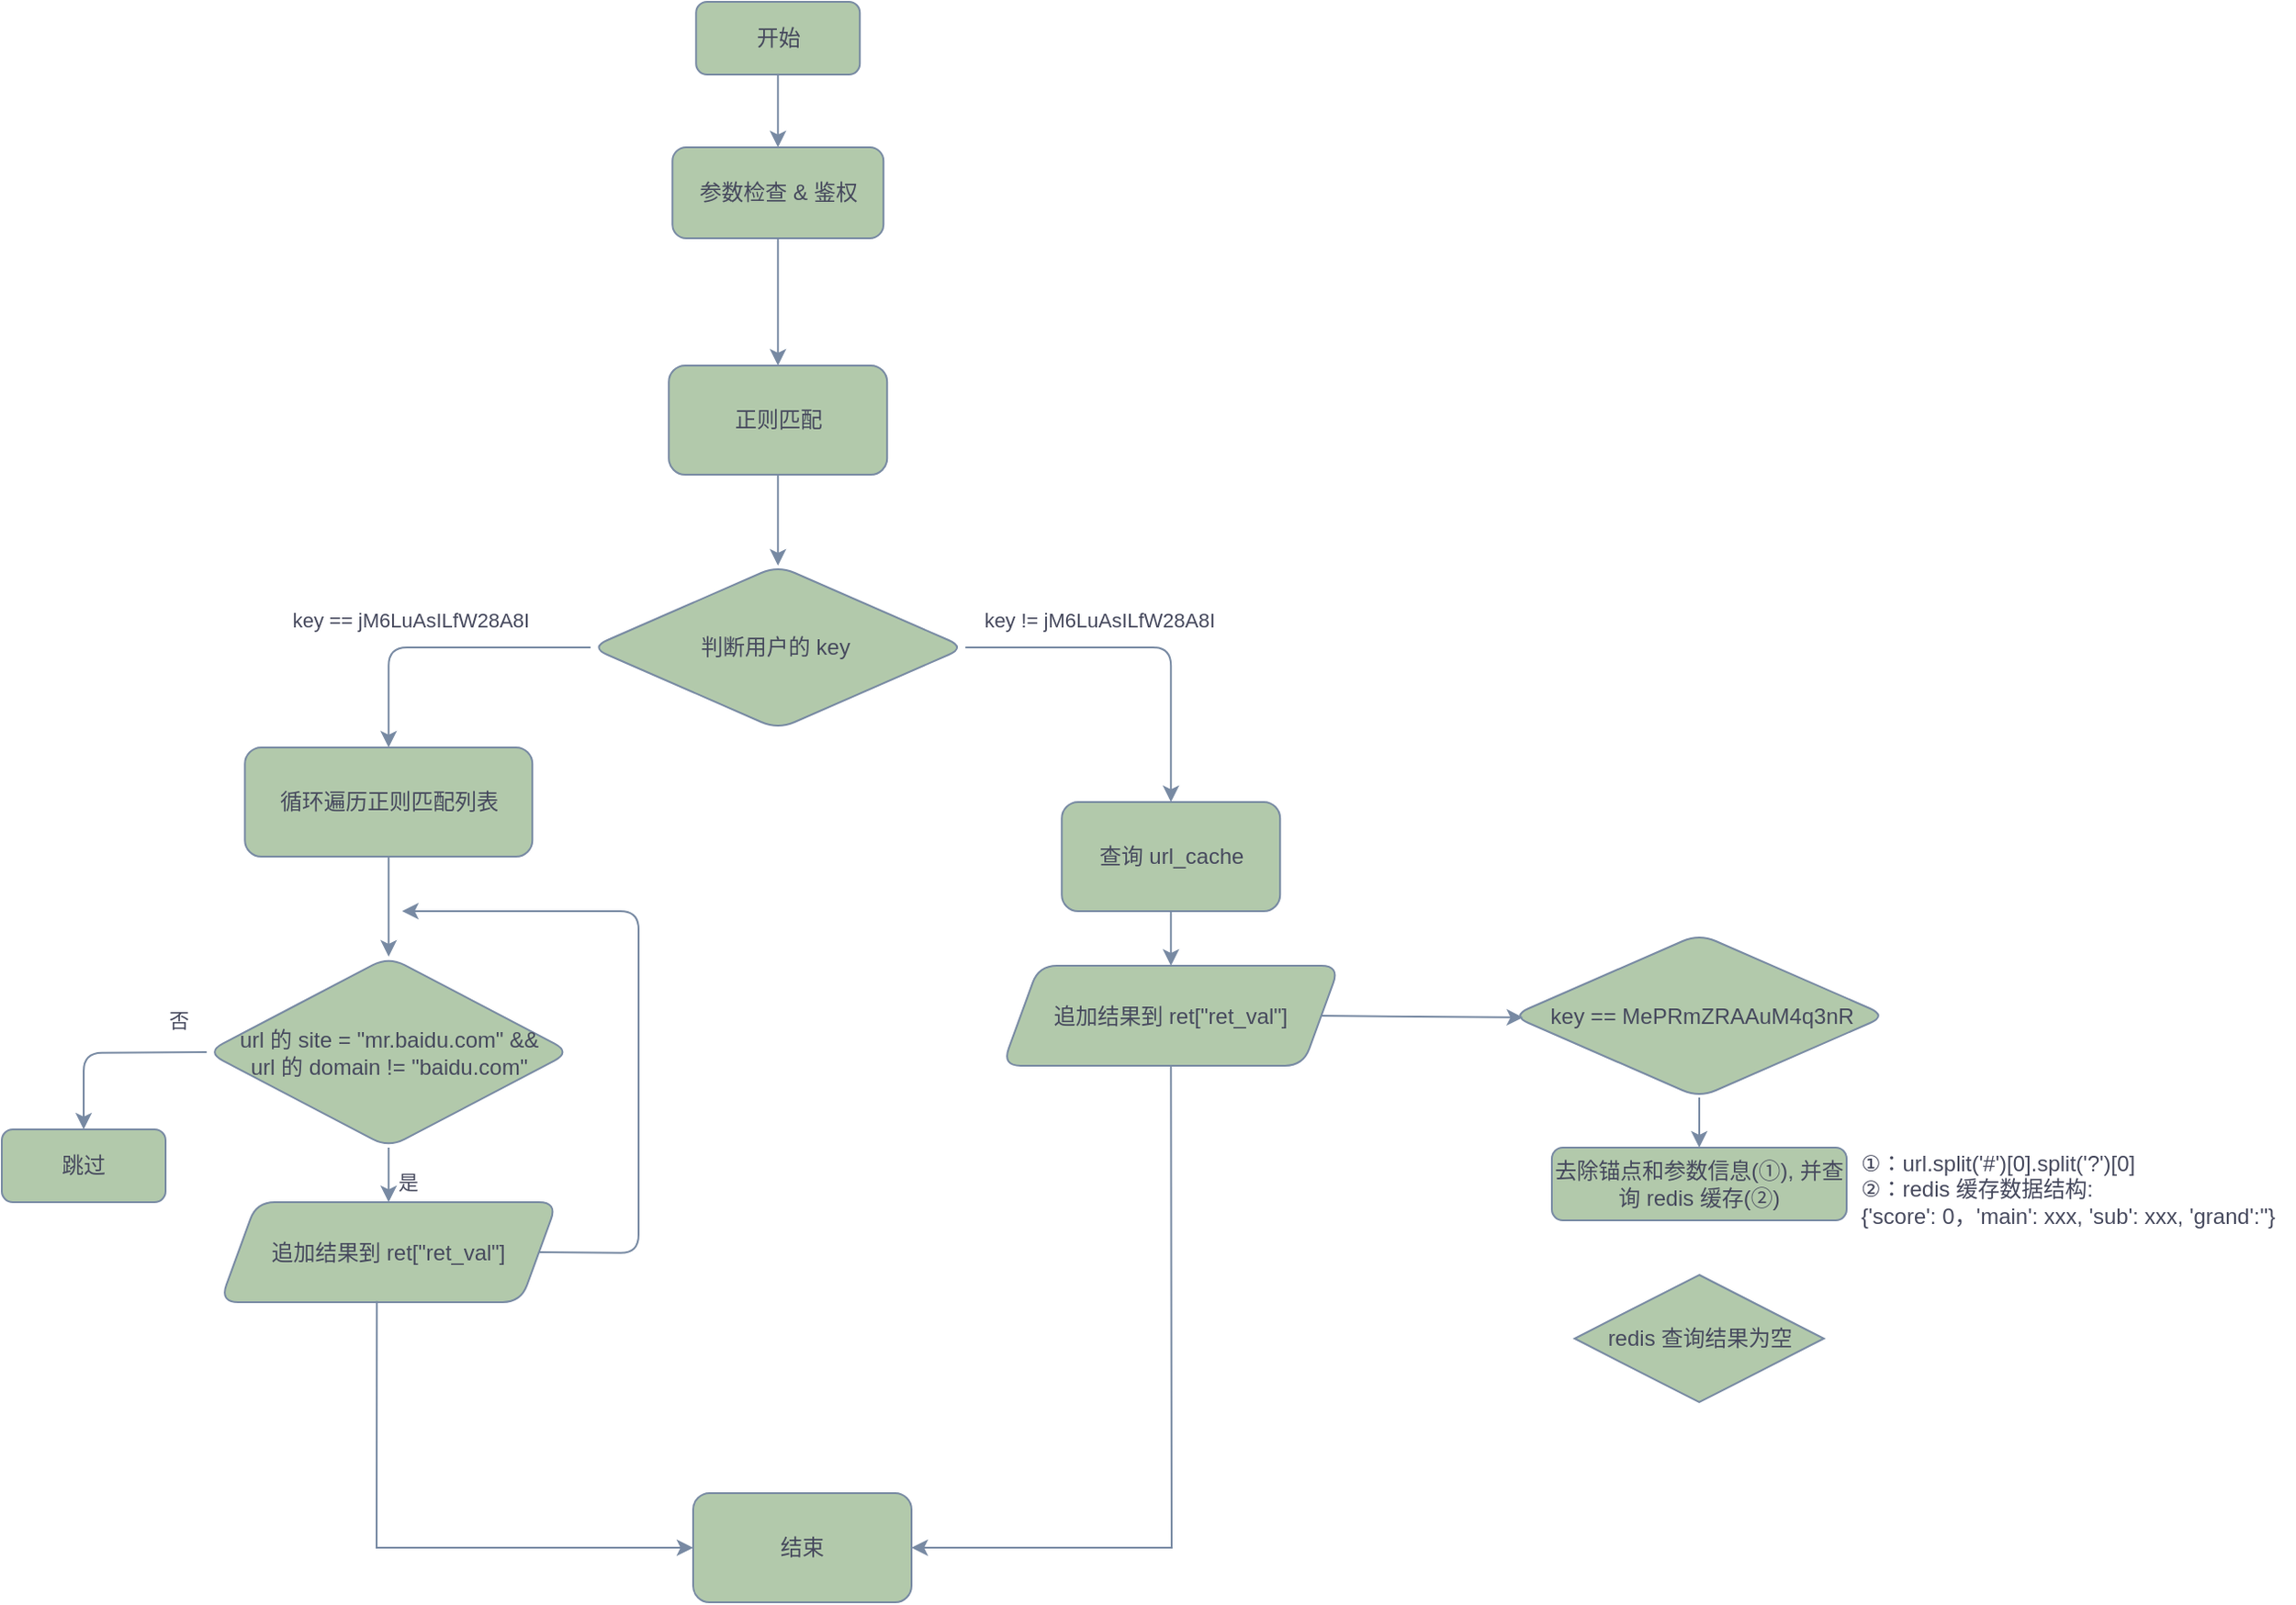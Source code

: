 <mxfile version="23.1.5" type="github">
  <diagram name="第 1 页" id="Cf3uCIYo55_KZimJEd9P">
    <mxGraphModel dx="1728" dy="934" grid="1" gridSize="10" guides="1" tooltips="1" connect="1" arrows="1" fold="1" page="1" pageScale="1" pageWidth="3300" pageHeight="4681" math="0" shadow="0">
      <root>
        <mxCell id="0" />
        <mxCell id="1" parent="0" />
        <mxCell id="BDwO3wF9fye51tHHUWiG-1" value="开始" style="rounded=1;whiteSpace=wrap;html=1;labelBackgroundColor=none;fillColor=#B2C9AB;strokeColor=#788AA3;fontColor=#46495D;" vertex="1" parent="1">
          <mxGeometry x="1041.62" y="70" width="90" height="40" as="geometry" />
        </mxCell>
        <mxCell id="BDwO3wF9fye51tHHUWiG-2" value="参数检查 &amp;amp; 鉴权" style="rounded=1;whiteSpace=wrap;html=1;labelBackgroundColor=none;fillColor=#B2C9AB;strokeColor=#788AA3;fontColor=#46495D;" vertex="1" parent="1">
          <mxGeometry x="1028.62" y="150" width="116" height="50" as="geometry" />
        </mxCell>
        <mxCell id="BDwO3wF9fye51tHHUWiG-3" value="" style="endArrow=classic;html=1;rounded=1;exitX=0.5;exitY=1;exitDx=0;exitDy=0;entryX=0.5;entryY=0;entryDx=0;entryDy=0;labelBackgroundColor=none;fontColor=default;strokeColor=#788AA3;" edge="1" parent="1" source="BDwO3wF9fye51tHHUWiG-1" target="BDwO3wF9fye51tHHUWiG-2">
          <mxGeometry width="50" height="50" relative="1" as="geometry">
            <mxPoint x="1172.62" y="380" as="sourcePoint" />
            <mxPoint x="1222.62" y="330" as="targetPoint" />
          </mxGeometry>
        </mxCell>
        <mxCell id="BDwO3wF9fye51tHHUWiG-4" value="正则匹配" style="rounded=1;whiteSpace=wrap;html=1;labelBackgroundColor=none;fillColor=#B2C9AB;strokeColor=#788AA3;fontColor=#46495D;" vertex="1" parent="1">
          <mxGeometry x="1026.62" y="270" width="120" height="60" as="geometry" />
        </mxCell>
        <mxCell id="BDwO3wF9fye51tHHUWiG-5" value="" style="endArrow=classic;html=1;rounded=1;exitX=0.5;exitY=1;exitDx=0;exitDy=0;entryX=0.5;entryY=0;entryDx=0;entryDy=0;labelBackgroundColor=none;fontColor=default;strokeColor=#788AA3;" edge="1" parent="1" source="BDwO3wF9fye51tHHUWiG-2" target="BDwO3wF9fye51tHHUWiG-4">
          <mxGeometry width="50" height="50" relative="1" as="geometry">
            <mxPoint x="1232.62" y="270" as="sourcePoint" />
            <mxPoint x="1282.62" y="220" as="targetPoint" />
          </mxGeometry>
        </mxCell>
        <mxCell id="BDwO3wF9fye51tHHUWiG-6" value="判断用户的 key&amp;nbsp;" style="rhombus;whiteSpace=wrap;html=1;labelBackgroundColor=none;rounded=1;fillColor=#B2C9AB;strokeColor=#788AA3;fontColor=#46495D;" vertex="1" parent="1">
          <mxGeometry x="983.62" y="380" width="206" height="90" as="geometry" />
        </mxCell>
        <mxCell id="BDwO3wF9fye51tHHUWiG-7" value="" style="endArrow=classic;html=1;rounded=1;exitX=0.5;exitY=1;exitDx=0;exitDy=0;entryX=0.5;entryY=0;entryDx=0;entryDy=0;labelBackgroundColor=none;fontColor=default;strokeColor=#788AA3;" edge="1" parent="1" source="BDwO3wF9fye51tHHUWiG-4" target="BDwO3wF9fye51tHHUWiG-6">
          <mxGeometry width="50" height="50" relative="1" as="geometry">
            <mxPoint x="1232.62" y="370" as="sourcePoint" />
            <mxPoint x="1282.62" y="320" as="targetPoint" />
          </mxGeometry>
        </mxCell>
        <mxCell id="BDwO3wF9fye51tHHUWiG-9" value="查询 url_cache" style="rounded=1;whiteSpace=wrap;html=1;labelBackgroundColor=none;fillColor=#B2C9AB;strokeColor=#788AA3;fontColor=#46495D;" vertex="1" parent="1">
          <mxGeometry x="1242.62" y="510" width="120" height="60" as="geometry" />
        </mxCell>
        <mxCell id="BDwO3wF9fye51tHHUWiG-10" value="" style="endArrow=classic;html=1;rounded=1;exitX=0;exitY=0.5;exitDx=0;exitDy=0;entryX=0.5;entryY=0;entryDx=0;entryDy=0;labelBackgroundColor=none;fontColor=default;strokeColor=#788AA3;" edge="1" parent="1" source="BDwO3wF9fye51tHHUWiG-6" target="BDwO3wF9fye51tHHUWiG-39">
          <mxGeometry width="50" height="50" relative="1" as="geometry">
            <mxPoint x="872.62" y="450" as="sourcePoint" />
            <mxPoint x="872.62" y="510" as="targetPoint" />
            <Array as="points">
              <mxPoint x="872.62" y="425" />
            </Array>
          </mxGeometry>
        </mxCell>
        <mxCell id="BDwO3wF9fye51tHHUWiG-14" value="key == jM6LuAsILfW28A8I&amp;nbsp;" style="edgeLabel;html=1;align=center;verticalAlign=middle;resizable=0;points=[];labelBackgroundColor=none;rounded=1;fontColor=#46495D;" vertex="1" connectable="0" parent="BDwO3wF9fye51tHHUWiG-10">
          <mxGeometry x="-0.143" y="-2" relative="1" as="geometry">
            <mxPoint x="-27" y="-13" as="offset" />
          </mxGeometry>
        </mxCell>
        <mxCell id="BDwO3wF9fye51tHHUWiG-11" value="" style="endArrow=classic;html=1;rounded=1;exitX=1;exitY=0.5;exitDx=0;exitDy=0;entryX=0.5;entryY=0;entryDx=0;entryDy=0;labelBackgroundColor=none;fontColor=default;strokeColor=#788AA3;" edge="1" parent="1" source="BDwO3wF9fye51tHHUWiG-6" target="BDwO3wF9fye51tHHUWiG-9">
          <mxGeometry width="50" height="50" relative="1" as="geometry">
            <mxPoint x="1062.62" y="610" as="sourcePoint" />
            <mxPoint x="1112.62" y="560" as="targetPoint" />
            <Array as="points">
              <mxPoint x="1302.62" y="425" />
            </Array>
          </mxGeometry>
        </mxCell>
        <mxCell id="BDwO3wF9fye51tHHUWiG-15" value="key != jM6LuAsILfW28A8I" style="edgeLabel;html=1;align=center;verticalAlign=middle;resizable=0;points=[];labelBackgroundColor=none;rounded=1;fontColor=#46495D;" vertex="1" connectable="0" parent="BDwO3wF9fye51tHHUWiG-11">
          <mxGeometry x="-0.566" y="1" relative="1" as="geometry">
            <mxPoint x="30" y="-14" as="offset" />
          </mxGeometry>
        </mxCell>
        <mxCell id="BDwO3wF9fye51tHHUWiG-16" value="url 的 site = &quot;mr.baidu.com&lt;span style=&quot;background-color: initial;&quot;&gt;&quot; &amp;amp;&amp;amp;&lt;br&gt;&lt;/span&gt;url 的 domain != &quot;baidu.com&lt;span style=&quot;background-color: initial;&quot;&gt;&quot;&lt;/span&gt;" style="rhombus;whiteSpace=wrap;html=1;labelBackgroundColor=none;rounded=1;fillColor=#B2C9AB;strokeColor=#788AA3;fontColor=#46495D;" vertex="1" parent="1">
          <mxGeometry x="772.63" y="595" width="200" height="105" as="geometry" />
        </mxCell>
        <mxCell id="BDwO3wF9fye51tHHUWiG-17" value="追加结果到 ret[&quot;ret_val&quot;]" style="shape=parallelogram;perimeter=parallelogramPerimeter;whiteSpace=wrap;html=1;fixedSize=1;labelBackgroundColor=none;rounded=1;fillColor=#B2C9AB;strokeColor=#788AA3;fontColor=#46495D;" vertex="1" parent="1">
          <mxGeometry x="780" y="730" width="185.25" height="55" as="geometry" />
        </mxCell>
        <mxCell id="BDwO3wF9fye51tHHUWiG-18" value="" style="endArrow=classic;html=1;rounded=1;exitX=0.5;exitY=1;exitDx=0;exitDy=0;entryX=0.5;entryY=0;entryDx=0;entryDy=0;labelBackgroundColor=none;fontColor=default;strokeColor=#788AA3;" edge="1" parent="1" source="BDwO3wF9fye51tHHUWiG-16" target="BDwO3wF9fye51tHHUWiG-17">
          <mxGeometry width="50" height="50" relative="1" as="geometry">
            <mxPoint x="1062.62" y="585" as="sourcePoint" />
            <mxPoint x="1112.62" y="535" as="targetPoint" />
            <Array as="points" />
          </mxGeometry>
        </mxCell>
        <mxCell id="BDwO3wF9fye51tHHUWiG-19" value="是" style="edgeLabel;html=1;align=center;verticalAlign=middle;resizable=0;points=[];labelBackgroundColor=none;rounded=1;fontColor=#46495D;" vertex="1" connectable="0" parent="BDwO3wF9fye51tHHUWiG-18">
          <mxGeometry x="-0.62" relative="1" as="geometry">
            <mxPoint x="10" y="13" as="offset" />
          </mxGeometry>
        </mxCell>
        <mxCell id="BDwO3wF9fye51tHHUWiG-21" value="跳过" style="rounded=1;whiteSpace=wrap;html=1;labelBackgroundColor=none;fillColor=#B2C9AB;strokeColor=#788AA3;fontColor=#46495D;" vertex="1" parent="1">
          <mxGeometry x="660" y="690" width="90" height="40" as="geometry" />
        </mxCell>
        <mxCell id="BDwO3wF9fye51tHHUWiG-22" value="" style="endArrow=classic;html=1;rounded=1;exitX=0;exitY=0.5;exitDx=0;exitDy=0;entryX=0.5;entryY=0;entryDx=0;entryDy=0;labelBackgroundColor=none;fontColor=default;strokeColor=#788AA3;" edge="1" parent="1" source="BDwO3wF9fye51tHHUWiG-16" target="BDwO3wF9fye51tHHUWiG-21">
          <mxGeometry width="50" height="50" relative="1" as="geometry">
            <mxPoint x="752.62" y="505" as="sourcePoint" />
            <mxPoint x="737.62" y="595" as="targetPoint" />
            <Array as="points">
              <mxPoint x="705" y="648" />
            </Array>
          </mxGeometry>
        </mxCell>
        <mxCell id="BDwO3wF9fye51tHHUWiG-23" value="否" style="edgeLabel;html=1;align=center;verticalAlign=middle;resizable=0;points=[];labelBackgroundColor=none;rounded=1;fontColor=#46495D;" vertex="1" connectable="0" parent="BDwO3wF9fye51tHHUWiG-22">
          <mxGeometry x="-0.713" y="-4" relative="1" as="geometry">
            <mxPoint y="-14" as="offset" />
          </mxGeometry>
        </mxCell>
        <mxCell id="BDwO3wF9fye51tHHUWiG-25" value="追加结果到 ret[&quot;ret_val&quot;]" style="shape=parallelogram;perimeter=parallelogramPerimeter;whiteSpace=wrap;html=1;fixedSize=1;labelBackgroundColor=none;rounded=1;fillColor=#B2C9AB;strokeColor=#788AA3;fontColor=#46495D;" vertex="1" parent="1">
          <mxGeometry x="1210" y="600" width="185.25" height="55" as="geometry" />
        </mxCell>
        <mxCell id="BDwO3wF9fye51tHHUWiG-26" value="" style="endArrow=classic;html=1;rounded=1;exitX=0.5;exitY=1;exitDx=0;exitDy=0;labelBackgroundColor=none;fontColor=default;strokeColor=#788AA3;" edge="1" parent="1" source="BDwO3wF9fye51tHHUWiG-9" target="BDwO3wF9fye51tHHUWiG-25">
          <mxGeometry width="50" height="50" relative="1" as="geometry">
            <mxPoint x="1392.62" y="550" as="sourcePoint" />
            <mxPoint x="1442.62" y="500" as="targetPoint" />
          </mxGeometry>
        </mxCell>
        <mxCell id="BDwO3wF9fye51tHHUWiG-27" value="&amp;nbsp;key == MePRmZRAAuM4q3nR" style="rhombus;whiteSpace=wrap;html=1;labelBackgroundColor=none;rounded=1;fillColor=#B2C9AB;strokeColor=#788AA3;fontColor=#46495D;" vertex="1" parent="1">
          <mxGeometry x="1490" y="582.5" width="206" height="90" as="geometry" />
        </mxCell>
        <mxCell id="BDwO3wF9fye51tHHUWiG-28" value="" style="endArrow=classic;html=1;rounded=1;exitX=1;exitY=0.5;exitDx=0;exitDy=0;entryX=0.03;entryY=0.511;entryDx=0;entryDy=0;labelBackgroundColor=none;fontColor=default;strokeColor=#788AA3;entryPerimeter=0;" edge="1" parent="1" source="BDwO3wF9fye51tHHUWiG-25" target="BDwO3wF9fye51tHHUWiG-27">
          <mxGeometry width="50" height="50" relative="1" as="geometry">
            <mxPoint x="1422.62" y="720" as="sourcePoint" />
            <mxPoint x="1302.62" y="690" as="targetPoint" />
          </mxGeometry>
        </mxCell>
        <mxCell id="BDwO3wF9fye51tHHUWiG-30" value="结束" style="rounded=1;whiteSpace=wrap;html=1;labelBackgroundColor=none;fillColor=#B2C9AB;strokeColor=#788AA3;fontColor=#46495D;" vertex="1" parent="1">
          <mxGeometry x="1040" y="890" width="120" height="60" as="geometry" />
        </mxCell>
        <mxCell id="BDwO3wF9fye51tHHUWiG-31" value="" style="endArrow=classic;html=1;rounded=1;exitX=1;exitY=0.5;exitDx=0;exitDy=0;labelBackgroundColor=none;fontColor=default;strokeColor=#788AA3;" edge="1" parent="1" source="BDwO3wF9fye51tHHUWiG-17">
          <mxGeometry width="50" height="50" relative="1" as="geometry">
            <mxPoint x="740" y="900" as="sourcePoint" />
            <mxPoint x="880" y="570" as="targetPoint" />
            <Array as="points">
              <mxPoint x="1010" y="758" />
              <mxPoint x="1010" y="570" />
            </Array>
          </mxGeometry>
        </mxCell>
        <mxCell id="BDwO3wF9fye51tHHUWiG-32" value="" style="endArrow=classic;html=1;rounded=0;strokeColor=#788AA3;fontColor=#46495D;fillColor=#B2C9AB;exitX=0.5;exitY=1;exitDx=0;exitDy=0;entryX=1;entryY=0.5;entryDx=0;entryDy=0;" edge="1" parent="1" source="BDwO3wF9fye51tHHUWiG-25" target="BDwO3wF9fye51tHHUWiG-30">
          <mxGeometry width="50" height="50" relative="1" as="geometry">
            <mxPoint x="1290" y="860" as="sourcePoint" />
            <mxPoint x="1340" y="810" as="targetPoint" />
            <Array as="points">
              <mxPoint x="1303" y="920" />
            </Array>
          </mxGeometry>
        </mxCell>
        <mxCell id="BDwO3wF9fye51tHHUWiG-33" value="去除锚点和参数信息(①), 并查询 redis 缓存(②)" style="rounded=1;whiteSpace=wrap;html=1;labelBackgroundColor=none;fillColor=#B2C9AB;strokeColor=#788AA3;fontColor=#46495D;" vertex="1" parent="1">
          <mxGeometry x="1512" y="700" width="162" height="40" as="geometry" />
        </mxCell>
        <mxCell id="BDwO3wF9fye51tHHUWiG-34" value="" style="endArrow=classic;html=1;rounded=0;strokeColor=#788AA3;fontColor=#46495D;fillColor=#B2C9AB;exitX=0.5;exitY=1;exitDx=0;exitDy=0;entryX=0.5;entryY=0;entryDx=0;entryDy=0;" edge="1" parent="1" source="BDwO3wF9fye51tHHUWiG-27" target="BDwO3wF9fye51tHHUWiG-33">
          <mxGeometry width="50" height="50" relative="1" as="geometry">
            <mxPoint x="1880" y="760" as="sourcePoint" />
            <mxPoint x="1930" y="710" as="targetPoint" />
          </mxGeometry>
        </mxCell>
        <mxCell id="BDwO3wF9fye51tHHUWiG-35" value="①：url.split(&#39;#&#39;)[0].split(&#39;?&#39;)[0]&lt;br&gt;②：redis 缓存数据结构:&lt;br&gt;&lt;div data-slate-node=&quot;element&quot; style=&quot;padding-left: 0px;&quot; data-morpho-type=&quot;paragraph&quot; class=&quot;mp-paragraph-wrapper&quot;&gt;{&#39;score&#39;: 0，&#39;main&#39;: xxx, &#39;sub&#39;: xxx, &#39;grand&#39;:&#39;&#39;}&lt;/div&gt;" style="text;html=1;align=left;verticalAlign=middle;whiteSpace=wrap;rounded=0;fontColor=#46495D;" vertex="1" parent="1">
          <mxGeometry x="1680" y="700" width="240" height="45" as="geometry" />
        </mxCell>
        <mxCell id="BDwO3wF9fye51tHHUWiG-38" value="redis 查询结果为空" style="rhombus;whiteSpace=wrap;html=1;strokeColor=#788AA3;fontColor=#46495D;fillColor=#B2C9AB;" vertex="1" parent="1">
          <mxGeometry x="1524.5" y="770" width="137" height="70" as="geometry" />
        </mxCell>
        <mxCell id="BDwO3wF9fye51tHHUWiG-39" value="循环遍历正则匹配列表" style="rounded=1;whiteSpace=wrap;html=1;strokeColor=#788AA3;fontColor=#46495D;fillColor=#B2C9AB;" vertex="1" parent="1">
          <mxGeometry x="793.62" y="480" width="158" height="60" as="geometry" />
        </mxCell>
        <mxCell id="BDwO3wF9fye51tHHUWiG-40" value="" style="endArrow=classic;html=1;rounded=0;strokeColor=#788AA3;fontColor=#46495D;fillColor=#B2C9AB;exitX=0.5;exitY=1;exitDx=0;exitDy=0;entryX=0.5;entryY=0;entryDx=0;entryDy=0;" edge="1" parent="1" source="BDwO3wF9fye51tHHUWiG-39" target="BDwO3wF9fye51tHHUWiG-16">
          <mxGeometry width="50" height="50" relative="1" as="geometry">
            <mxPoint x="510" y="510" as="sourcePoint" />
            <mxPoint x="560" y="460" as="targetPoint" />
          </mxGeometry>
        </mxCell>
        <mxCell id="BDwO3wF9fye51tHHUWiG-41" value="" style="endArrow=classic;html=1;rounded=0;strokeColor=#788AA3;fontColor=#46495D;fillColor=#B2C9AB;exitX=0.465;exitY=0.988;exitDx=0;exitDy=0;exitPerimeter=0;entryX=0;entryY=0.5;entryDx=0;entryDy=0;" edge="1" parent="1" source="BDwO3wF9fye51tHHUWiG-17" target="BDwO3wF9fye51tHHUWiG-30">
          <mxGeometry width="50" height="50" relative="1" as="geometry">
            <mxPoint x="867.761" y="819.995" as="sourcePoint" />
            <mxPoint x="951.62" y="934.83" as="targetPoint" />
            <Array as="points">
              <mxPoint x="866" y="920" />
            </Array>
          </mxGeometry>
        </mxCell>
      </root>
    </mxGraphModel>
  </diagram>
</mxfile>
